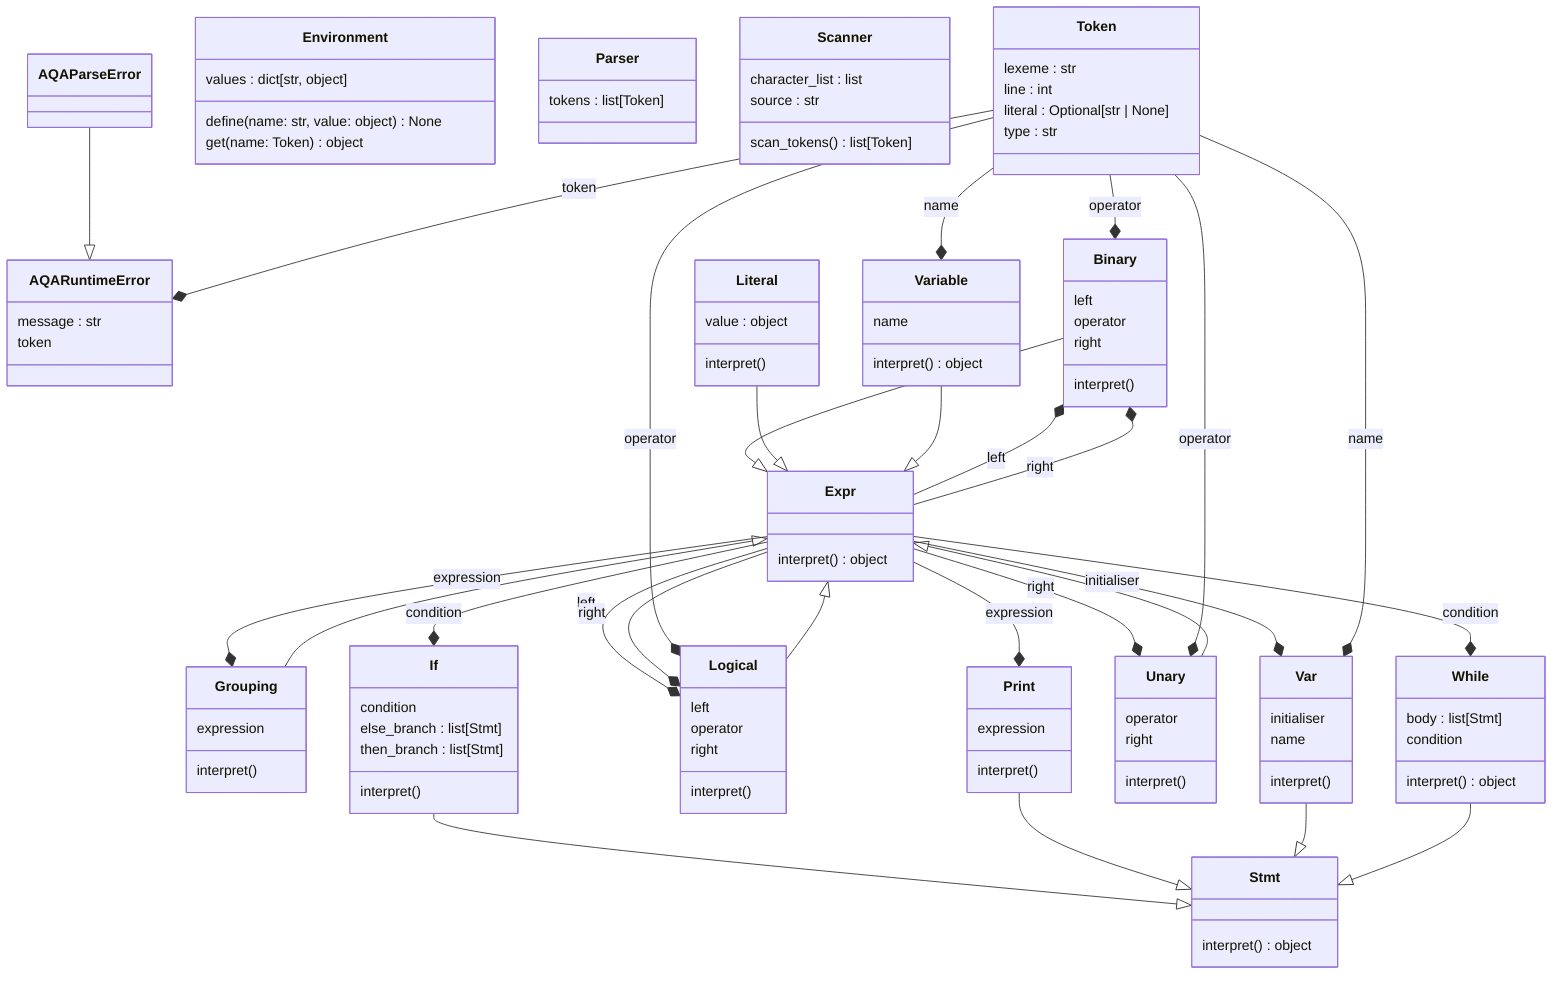 classDiagram
  class AQAParseError {
  }
  class AQARuntimeError {
    message : str
    token
  }
  class Binary {
    left
    operator
    right
    interpret()
  }
  class Environment {
    values : dict[str, object]
    define(name: str, value: object) None
    get(name: Token) object
  }
  class Expr {
    interpret() object
  }
  class Grouping {
    expression
    interpret()
  }
  class If {
    condition
    else_branch : list[Stmt]
    then_branch : list[Stmt]
    interpret()
  }
  class Literal {
    value : object
    interpret()
  }
  class Logical {
    left
    operator
    right
    interpret()
  }
  class Parser {
    tokens : list[Token]
  }
  class Print {
    expression
    interpret()
  }
  class Scanner {
    character_list : list
    source : str
    scan_tokens() list[Token]
  }
  class Stmt {
    interpret() object
  }
  class Token {
    lexeme : str
    line : int
    literal : Optional[str | None]
    type : str
  }
  class Unary {
    operator
    right
    interpret()
  }
  class Var {
    initialiser
    name
    interpret()
  }
  class Variable {
    name
    interpret() object
  }
  class While {
    body : list[Stmt]
    condition
    interpret() object
  }
  AQAParseError --|> AQARuntimeError
  Binary --|> Expr
  Grouping --|> Expr
  If --|> Stmt
  Literal --|> Expr
  Logical --|> Expr
  Print --|> Stmt
  Unary --|> Expr
  Var --|> Stmt
  Variable --|> Expr
  While --|> Stmt
  Expr --* Binary : left
  Expr --* Binary : right
  Expr --* Grouping : expression
  Expr --* If : condition
  Expr --* Logical : left
  Expr --* Logical : right
  Expr --* Print : expression
  Expr --* Unary : right
  Expr --* Var : initialiser
  Expr --* While : condition
  Token --* AQARuntimeError : token
  Token --* Binary : operator
  Token --* Logical : operator
  Token --* Unary : operator
  Token --* Var : name
  Token --* Variable : name